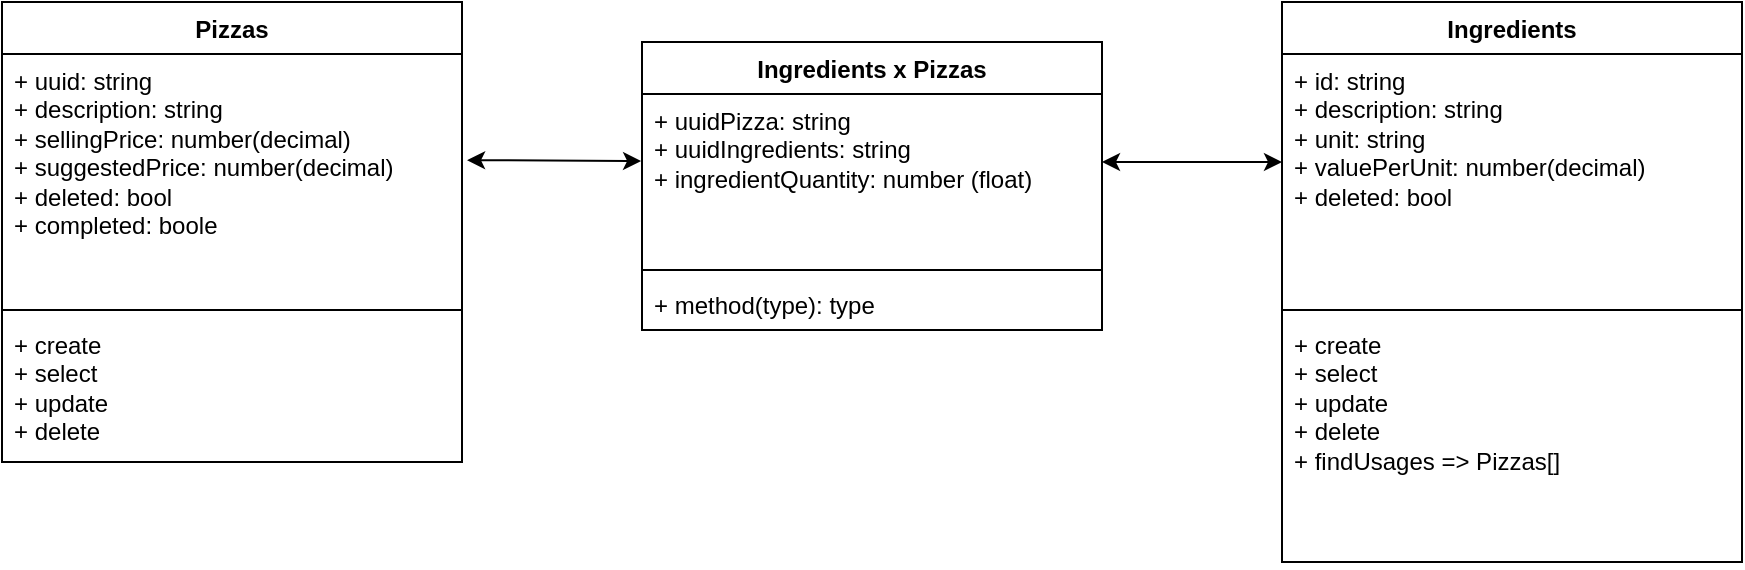 <mxfile version="21.1.8" type="device">
  <diagram name="Página-1" id="y00C1rK71xgJsWcqw9Ae">
    <mxGraphModel dx="2006" dy="634" grid="1" gridSize="10" guides="1" tooltips="1" connect="1" arrows="1" fold="1" page="1" pageScale="1" pageWidth="827" pageHeight="1169" math="0" shadow="0">
      <root>
        <mxCell id="0" />
        <mxCell id="1" parent="0" />
        <mxCell id="mYkmmixSHCOm1gr4Cv4x-1" value="Pizzas" style="swimlane;fontStyle=1;align=center;verticalAlign=top;childLayout=stackLayout;horizontal=1;startSize=26;horizontalStack=0;resizeParent=1;resizeParentMax=0;resizeLast=0;collapsible=1;marginBottom=0;whiteSpace=wrap;html=1;" vertex="1" parent="1">
          <mxGeometry x="-160" y="160" width="230" height="230" as="geometry">
            <mxRectangle x="170" y="230" width="100" height="30" as="alternateBounds" />
          </mxGeometry>
        </mxCell>
        <mxCell id="mYkmmixSHCOm1gr4Cv4x-2" value="+ uuid: string&lt;br&gt;+&amp;nbsp;description: string&lt;br&gt;+&amp;nbsp;sellingPrice: number(decimal)&lt;br&gt;+ suggestedPrice: number(decimal)&lt;br&gt;+ deleted: bool&lt;br&gt;+ completed: boole" style="text;strokeColor=none;fillColor=none;align=left;verticalAlign=top;spacingLeft=4;spacingRight=4;overflow=hidden;rotatable=0;points=[[0,0.5],[1,0.5]];portConstraint=eastwest;whiteSpace=wrap;html=1;" vertex="1" parent="mYkmmixSHCOm1gr4Cv4x-1">
          <mxGeometry y="26" width="230" height="124" as="geometry" />
        </mxCell>
        <mxCell id="mYkmmixSHCOm1gr4Cv4x-3" value="" style="line;strokeWidth=1;fillColor=none;align=left;verticalAlign=middle;spacingTop=-1;spacingLeft=3;spacingRight=3;rotatable=0;labelPosition=right;points=[];portConstraint=eastwest;strokeColor=inherit;" vertex="1" parent="mYkmmixSHCOm1gr4Cv4x-1">
          <mxGeometry y="150" width="230" height="8" as="geometry" />
        </mxCell>
        <mxCell id="mYkmmixSHCOm1gr4Cv4x-4" value="+ create&lt;br style=&quot;border-color: var(--border-color);&quot;&gt;+ select&lt;br style=&quot;border-color: var(--border-color);&quot;&gt;+ update&lt;br style=&quot;border-color: var(--border-color);&quot;&gt;+ delete" style="text;strokeColor=none;fillColor=none;align=left;verticalAlign=top;spacingLeft=4;spacingRight=4;overflow=hidden;rotatable=0;points=[[0,0.5],[1,0.5]];portConstraint=eastwest;whiteSpace=wrap;html=1;" vertex="1" parent="mYkmmixSHCOm1gr4Cv4x-1">
          <mxGeometry y="158" width="230" height="72" as="geometry" />
        </mxCell>
        <mxCell id="mYkmmixSHCOm1gr4Cv4x-9" value="Ingredients" style="swimlane;fontStyle=1;align=center;verticalAlign=top;childLayout=stackLayout;horizontal=1;startSize=26;horizontalStack=0;resizeParent=1;resizeParentMax=0;resizeLast=0;collapsible=1;marginBottom=0;whiteSpace=wrap;html=1;" vertex="1" parent="1">
          <mxGeometry x="480" y="160" width="230" height="280" as="geometry">
            <mxRectangle x="170" y="230" width="100" height="30" as="alternateBounds" />
          </mxGeometry>
        </mxCell>
        <mxCell id="mYkmmixSHCOm1gr4Cv4x-10" value="+ id: string&lt;br&gt;+&amp;nbsp;description: string&lt;br&gt;+&amp;nbsp;unit: string&lt;br&gt;+&amp;nbsp;valuePerUnit: number(decimal)&lt;br&gt;+ deleted: bool" style="text;strokeColor=none;fillColor=none;align=left;verticalAlign=top;spacingLeft=4;spacingRight=4;overflow=hidden;rotatable=0;points=[[0,0.5],[1,0.5]];portConstraint=eastwest;whiteSpace=wrap;html=1;" vertex="1" parent="mYkmmixSHCOm1gr4Cv4x-9">
          <mxGeometry y="26" width="230" height="124" as="geometry" />
        </mxCell>
        <mxCell id="mYkmmixSHCOm1gr4Cv4x-11" value="" style="line;strokeWidth=1;fillColor=none;align=left;verticalAlign=middle;spacingTop=-1;spacingLeft=3;spacingRight=3;rotatable=0;labelPosition=right;points=[];portConstraint=eastwest;strokeColor=inherit;" vertex="1" parent="mYkmmixSHCOm1gr4Cv4x-9">
          <mxGeometry y="150" width="230" height="8" as="geometry" />
        </mxCell>
        <mxCell id="mYkmmixSHCOm1gr4Cv4x-12" value="+ create&lt;br&gt;+ select&lt;br&gt;+ update&lt;br&gt;+ delete&lt;br&gt;+ findUsages =&amp;gt; Pizzas[]" style="text;strokeColor=none;fillColor=none;align=left;verticalAlign=top;spacingLeft=4;spacingRight=4;overflow=hidden;rotatable=0;points=[[0,0.5],[1,0.5]];portConstraint=eastwest;whiteSpace=wrap;html=1;" vertex="1" parent="mYkmmixSHCOm1gr4Cv4x-9">
          <mxGeometry y="158" width="230" height="122" as="geometry" />
        </mxCell>
        <mxCell id="mYkmmixSHCOm1gr4Cv4x-13" value="Ingredients x Pizzas" style="swimlane;fontStyle=1;align=center;verticalAlign=top;childLayout=stackLayout;horizontal=1;startSize=26;horizontalStack=0;resizeParent=1;resizeParentMax=0;resizeLast=0;collapsible=1;marginBottom=0;whiteSpace=wrap;html=1;" vertex="1" parent="1">
          <mxGeometry x="160" y="180" width="230" height="144" as="geometry">
            <mxRectangle x="170" y="230" width="100" height="30" as="alternateBounds" />
          </mxGeometry>
        </mxCell>
        <mxCell id="mYkmmixSHCOm1gr4Cv4x-14" value="+ uuidPizza: string&lt;br&gt;+ uuidIngredients: string&lt;br&gt;+ ingredientQuantity: number (float)" style="text;strokeColor=none;fillColor=none;align=left;verticalAlign=top;spacingLeft=4;spacingRight=4;overflow=hidden;rotatable=0;points=[[0,0.5],[1,0.5]];portConstraint=eastwest;whiteSpace=wrap;html=1;" vertex="1" parent="mYkmmixSHCOm1gr4Cv4x-13">
          <mxGeometry y="26" width="230" height="84" as="geometry" />
        </mxCell>
        <mxCell id="mYkmmixSHCOm1gr4Cv4x-15" value="" style="line;strokeWidth=1;fillColor=none;align=left;verticalAlign=middle;spacingTop=-1;spacingLeft=3;spacingRight=3;rotatable=0;labelPosition=right;points=[];portConstraint=eastwest;strokeColor=inherit;" vertex="1" parent="mYkmmixSHCOm1gr4Cv4x-13">
          <mxGeometry y="110" width="230" height="8" as="geometry" />
        </mxCell>
        <mxCell id="mYkmmixSHCOm1gr4Cv4x-16" value="+ method(type): type" style="text;strokeColor=none;fillColor=none;align=left;verticalAlign=top;spacingLeft=4;spacingRight=4;overflow=hidden;rotatable=0;points=[[0,0.5],[1,0.5]];portConstraint=eastwest;whiteSpace=wrap;html=1;" vertex="1" parent="mYkmmixSHCOm1gr4Cv4x-13">
          <mxGeometry y="118" width="230" height="26" as="geometry" />
        </mxCell>
        <mxCell id="mYkmmixSHCOm1gr4Cv4x-18" value="" style="endArrow=classic;startArrow=classic;html=1;rounded=0;exitX=1.011;exitY=0.428;exitDx=0;exitDy=0;entryX=-0.002;entryY=0.399;entryDx=0;entryDy=0;exitPerimeter=0;entryPerimeter=0;" edge="1" parent="1" source="mYkmmixSHCOm1gr4Cv4x-2" target="mYkmmixSHCOm1gr4Cv4x-14">
          <mxGeometry width="50" height="50" relative="1" as="geometry">
            <mxPoint x="180" y="300" as="sourcePoint" />
            <mxPoint x="230" y="250" as="targetPoint" />
          </mxGeometry>
        </mxCell>
        <mxCell id="mYkmmixSHCOm1gr4Cv4x-19" value="" style="endArrow=classic;startArrow=classic;html=1;rounded=0;exitX=1;exitY=0.5;exitDx=0;exitDy=0;entryX=0;entryY=0.5;entryDx=0;entryDy=0;" edge="1" parent="1">
          <mxGeometry width="50" height="50" relative="1" as="geometry">
            <mxPoint x="390" y="240" as="sourcePoint" />
            <mxPoint x="480" y="240" as="targetPoint" />
          </mxGeometry>
        </mxCell>
      </root>
    </mxGraphModel>
  </diagram>
</mxfile>
